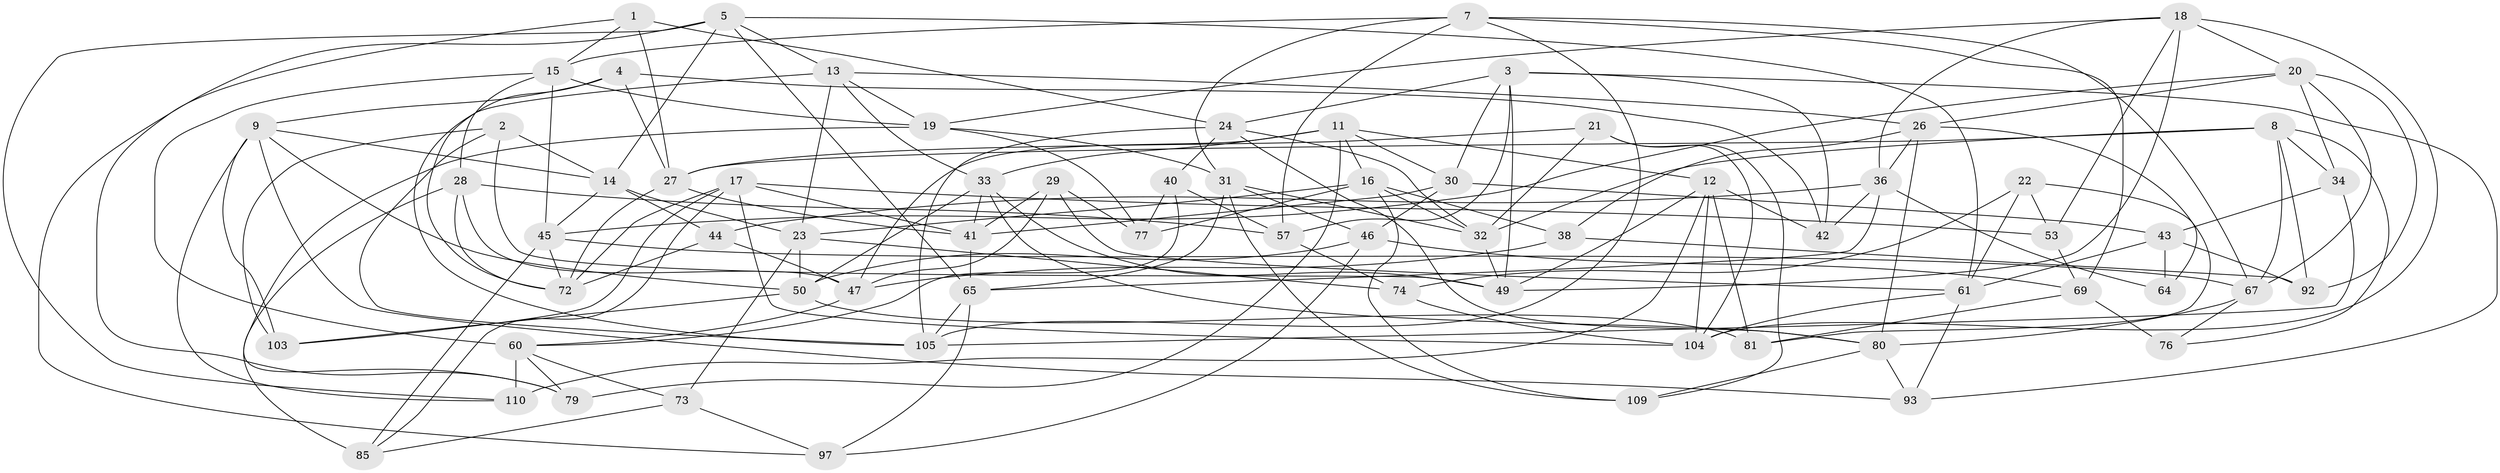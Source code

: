 // original degree distribution, {4: 1.0}
// Generated by graph-tools (version 1.1) at 2025/42/03/06/25 10:42:18]
// undirected, 68 vertices, 174 edges
graph export_dot {
graph [start="1"]
  node [color=gray90,style=filled];
  1;
  2;
  3 [super="+95"];
  4;
  5 [super="+6"];
  7 [super="+10"];
  8 [super="+78"];
  9 [super="+35"];
  11 [super="+51"];
  12 [super="+99"];
  13 [super="+48"];
  14 [super="+55"];
  15 [super="+96"];
  16 [super="+88"];
  17 [super="+52"];
  18 [super="+25"];
  19 [super="+108"];
  20 [super="+98"];
  21;
  22;
  23 [super="+75"];
  24 [super="+39"];
  26 [super="+63"];
  27 [super="+56"];
  28 [super="+37"];
  29;
  30 [super="+86"];
  31 [super="+54"];
  32 [super="+70"];
  33 [super="+58"];
  34;
  36 [super="+66"];
  38;
  40;
  41 [super="+94"];
  42;
  43 [super="+101"];
  44;
  45 [super="+84"];
  46 [super="+89"];
  47 [super="+62"];
  49 [super="+68"];
  50 [super="+91"];
  53;
  57 [super="+59"];
  60 [super="+102"];
  61 [super="+100"];
  64;
  65 [super="+83"];
  67 [super="+87"];
  69 [super="+71"];
  72 [super="+82"];
  73;
  74;
  76;
  77;
  79;
  80 [super="+90"];
  81;
  85;
  92;
  93;
  97;
  103;
  104 [super="+107"];
  105 [super="+106"];
  109;
  110;
  1 -- 27;
  1 -- 79;
  1 -- 15;
  1 -- 24;
  2 -- 49;
  2 -- 105;
  2 -- 14;
  2 -- 103;
  3 -- 30;
  3 -- 93;
  3 -- 49;
  3 -- 24;
  3 -- 57;
  3 -- 42;
  4 -- 27;
  4 -- 72;
  4 -- 42;
  4 -- 9;
  5 -- 97;
  5 -- 110;
  5 -- 65;
  5 -- 61;
  5 -- 13;
  5 -- 14;
  7 -- 15;
  7 -- 57;
  7 -- 67;
  7 -- 69;
  7 -- 31;
  7 -- 105;
  8 -- 34;
  8 -- 76;
  8 -- 92;
  8 -- 27;
  8 -- 67;
  8 -- 32;
  9 -- 93;
  9 -- 110;
  9 -- 14;
  9 -- 103;
  9 -- 50;
  11 -- 12;
  11 -- 30;
  11 -- 79;
  11 -- 33;
  11 -- 47;
  11 -- 16;
  12 -- 104;
  12 -- 81;
  12 -- 42;
  12 -- 110;
  12 -- 49;
  13 -- 33;
  13 -- 105;
  13 -- 26;
  13 -- 19;
  13 -- 23;
  14 -- 45;
  14 -- 23;
  14 -- 44;
  15 -- 45;
  15 -- 60;
  15 -- 19;
  15 -- 28;
  16 -- 77;
  16 -- 38;
  16 -- 32;
  16 -- 109;
  16 -- 23;
  17 -- 103;
  17 -- 72;
  17 -- 53;
  17 -- 85;
  17 -- 104;
  17 -- 41;
  18 -- 104;
  18 -- 53;
  18 -- 49;
  18 -- 19;
  18 -- 36;
  18 -- 20;
  19 -- 79;
  19 -- 77;
  19 -- 31;
  20 -- 45;
  20 -- 34;
  20 -- 92;
  20 -- 67;
  20 -- 26;
  21 -- 109;
  21 -- 27;
  21 -- 32;
  21 -- 104;
  22 -- 74;
  22 -- 53;
  22 -- 61;
  22 -- 81;
  23 -- 74;
  23 -- 73;
  23 -- 50;
  24 -- 80;
  24 -- 40;
  24 -- 105;
  24 -- 32;
  26 -- 38;
  26 -- 36;
  26 -- 64;
  26 -- 80;
  27 -- 72;
  27 -- 41;
  28 -- 47;
  28 -- 57 [weight=2];
  28 -- 85;
  28 -- 72;
  29 -- 47;
  29 -- 41;
  29 -- 77;
  29 -- 61;
  30 -- 46 [weight=2];
  30 -- 43;
  30 -- 41;
  31 -- 32;
  31 -- 65;
  31 -- 109;
  31 -- 46;
  32 -- 49;
  33 -- 80;
  33 -- 49;
  33 -- 41;
  33 -- 50;
  34 -- 43;
  34 -- 105;
  36 -- 42;
  36 -- 44;
  36 -- 65;
  36 -- 64;
  38 -- 92;
  38 -- 47;
  40 -- 77;
  40 -- 60;
  40 -- 57;
  41 -- 65;
  43 -- 92;
  43 -- 64 [weight=2];
  43 -- 61;
  44 -- 47;
  44 -- 72;
  45 -- 85;
  45 -- 72;
  45 -- 67;
  46 -- 97;
  46 -- 50;
  46 -- 69;
  47 -- 60;
  50 -- 103;
  50 -- 81;
  53 -- 69;
  57 -- 74;
  60 -- 79;
  60 -- 73;
  60 -- 110;
  61 -- 104;
  61 -- 93;
  65 -- 97;
  65 -- 105;
  67 -- 80;
  67 -- 76;
  69 -- 81;
  69 -- 76 [weight=2];
  73 -- 97;
  73 -- 85;
  74 -- 104;
  80 -- 109;
  80 -- 93;
}
